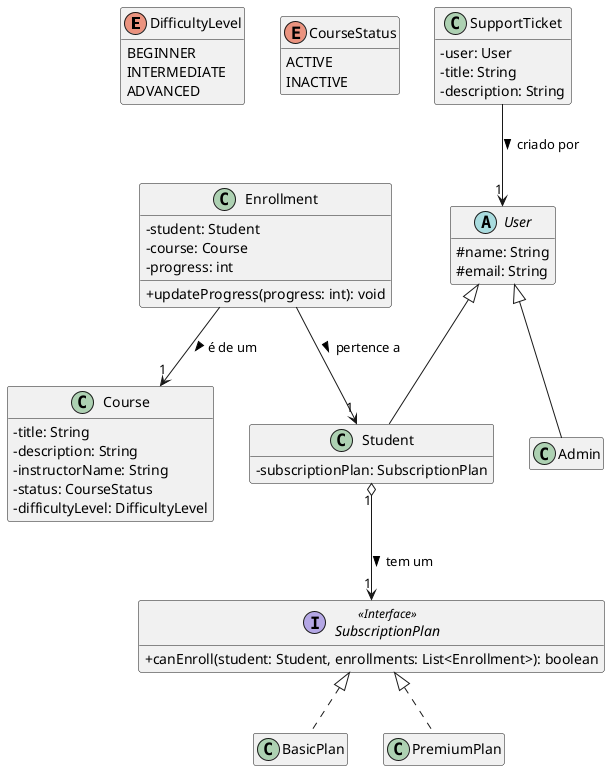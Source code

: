 @startuml diagrama de classes - Academia Dev
skinparam classAttributeIconSize 0
hide empty members

' --- Enumerações ---
enum DifficultyLevel {
  BEGINNER
  INTERMEDIATE
  ADVANCED
}

enum CourseStatus {
  ACTIVE
  INACTIVE
}

' --- Hierarquia de Usuários ---
abstract class User {
  # name: String
  # email: String
}
class Admin extends User {}
class Student extends User {
  - subscriptionPlan: SubscriptionPlan
}

' --- Planos de Assinatura (Strategy Pattern) ---
interface SubscriptionPlan <<Interface>> {
  + canEnroll(student: Student, enrollments: List<Enrollment>): boolean
}
class BasicPlan implements SubscriptionPlan {}
class PremiumPlan implements SubscriptionPlan {}


' --- Entidades Principais ---
class Course {
  - title: String
  - description: String
  - instructorName: String
  - status: CourseStatus
  - difficultyLevel: DifficultyLevel
}

class Enrollment {
  - student: Student
  - course: Course
  - progress: int
  + updateProgress(progress: int): void
}

class SupportTicket {
 - user: User
 - title: String
 - description: String
}


' --- Relacionamentos ---
Student "1" o--> "1" SubscriptionPlan : tem um >
Enrollment --> "1" Student : pertence a >
Enrollment --> "1" Course : é de um >
SupportTicket --> "1" User : criado por >

@enduml